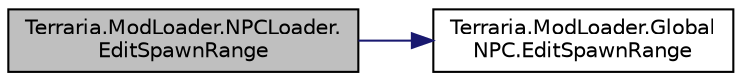 digraph "Terraria.ModLoader.NPCLoader.EditSpawnRange"
{
  edge [fontname="Helvetica",fontsize="10",labelfontname="Helvetica",labelfontsize="10"];
  node [fontname="Helvetica",fontsize="10",shape=record];
  rankdir="LR";
  Node142 [label="Terraria.ModLoader.NPCLoader.\lEditSpawnRange",height=0.2,width=0.4,color="black", fillcolor="grey75", style="filled", fontcolor="black"];
  Node142 -> Node143 [color="midnightblue",fontsize="10",style="solid",fontname="Helvetica"];
  Node143 [label="Terraria.ModLoader.Global\lNPC.EditSpawnRange",height=0.2,width=0.4,color="black", fillcolor="white", style="filled",URL="$class_terraria_1_1_mod_loader_1_1_global_n_p_c.html#aa1d334e4354e574e6660581805280b23",tooltip="Allows you to modify the range at which NPCs can spawn around the given player. The spawnRanges deter..."];
}
